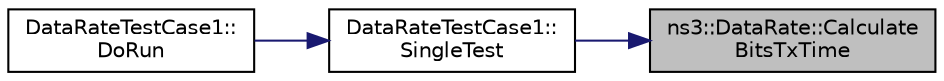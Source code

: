 digraph "ns3::DataRate::CalculateBitsTxTime"
{
 // LATEX_PDF_SIZE
  edge [fontname="Helvetica",fontsize="10",labelfontname="Helvetica",labelfontsize="10"];
  node [fontname="Helvetica",fontsize="10",shape=record];
  rankdir="RL";
  Node1 [label="ns3::DataRate::Calculate\lBitsTxTime",height=0.2,width=0.4,color="black", fillcolor="grey75", style="filled", fontcolor="black",tooltip="Calculate transmission time."];
  Node1 -> Node2 [dir="back",color="midnightblue",fontsize="10",style="solid",fontname="Helvetica"];
  Node2 [label="DataRateTestCase1::\lSingleTest",height=0.2,width=0.4,color="black", fillcolor="white", style="filled",URL="$class_data_rate_test_case1.html#af91334ee8006b59bc780fc571752be59",tooltip=" "];
  Node2 -> Node3 [dir="back",color="midnightblue",fontsize="10",style="solid",fontname="Helvetica"];
  Node3 [label="DataRateTestCase1::\lDoRun",height=0.2,width=0.4,color="black", fillcolor="white", style="filled",URL="$class_data_rate_test_case1.html#a29a3b879b26297f9f1474f16e94908f2",tooltip="Implementation to actually run this TestCase."];
}
